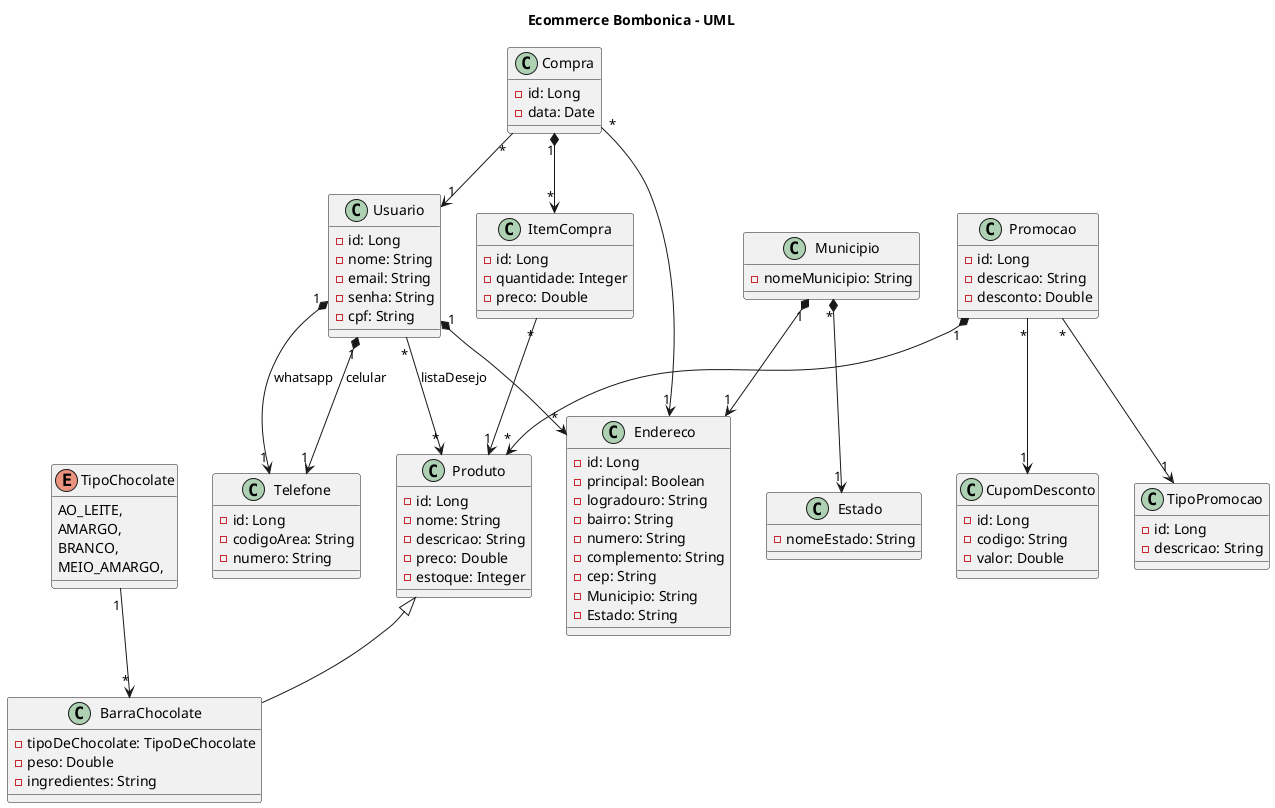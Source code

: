 @startuml Bombonica

    title Ecommerce Bombonica - UML

    class Produto {
        - id: Long
        - nome: String
        - descricao: String
        - preco: Double
        - estoque: Integer
    }

    class BarraChocolate {
        - tipoDeChocolate: TipoDeChocolate
        - peso: Double
        - ingredientes: String
    }

    enum TipoChocolate {
        AO_LEITE,
        AMARGO,
        BRANCO,
        MEIO_AMARGO,
    }

    class Usuario {
        - id: Long
        - nome: String
        - email: String
        - senha: String
        - cpf: String
    }

    class Telefone {
        - id: Long
        - codigoArea: String
        - numero: String
    }

    class Compra {
        - id: Long
        - data: Date
    }

    class ItemCompra {
        - id: Long
        - quantidade: Integer
        - preco: Double
    }

    class Endereco {
        - id: Long
        - principal: Boolean
        - logradouro: String
        - bairro: String
        - numero: String
        - complemento: String
        - cep: String
        - Municipio: String
        - Estado: String 
    }

    class Municipio{
        - nomeMunicipio: String
    }

    class Estado {
        - nomeEstado: String
    }

    class TipoPromocao {
        - id: Long
        - descricao: String
    }

    class Promocao {
        - id: Long
        - descricao: String
        - desconto: Double
    }

    class CupomDesconto {
        - id: Long
        - codigo: String
        - valor: Double
    }

    Produto <|-- BarraChocolate

    TipoChocolate "1" --> "*" BarraChocolate

    Usuario "*" --> "*" Produto: listaDesejo
    Usuario "1" *--> "1" Telefone: celular
    Usuario "1" *--> "1" Telefone: whatsapp
    Usuario "1" *--> "*" Endereco

    Municipio "1" *--> "1" Endereco  
    Municipio "*" *--> "1" Estado

    Compra "1" *--> "*" ItemCompra
    Compra "*" --> "1" Usuario
    Compra "*" --> "1" Endereco

    ItemCompra "*" --> "1" Produto
   
    Promocao "1" *--> "*" Produto
    Promocao "*" --> "1" CupomDesconto
    Promocao "*" --> "1" TipoPromocao

@enduml
